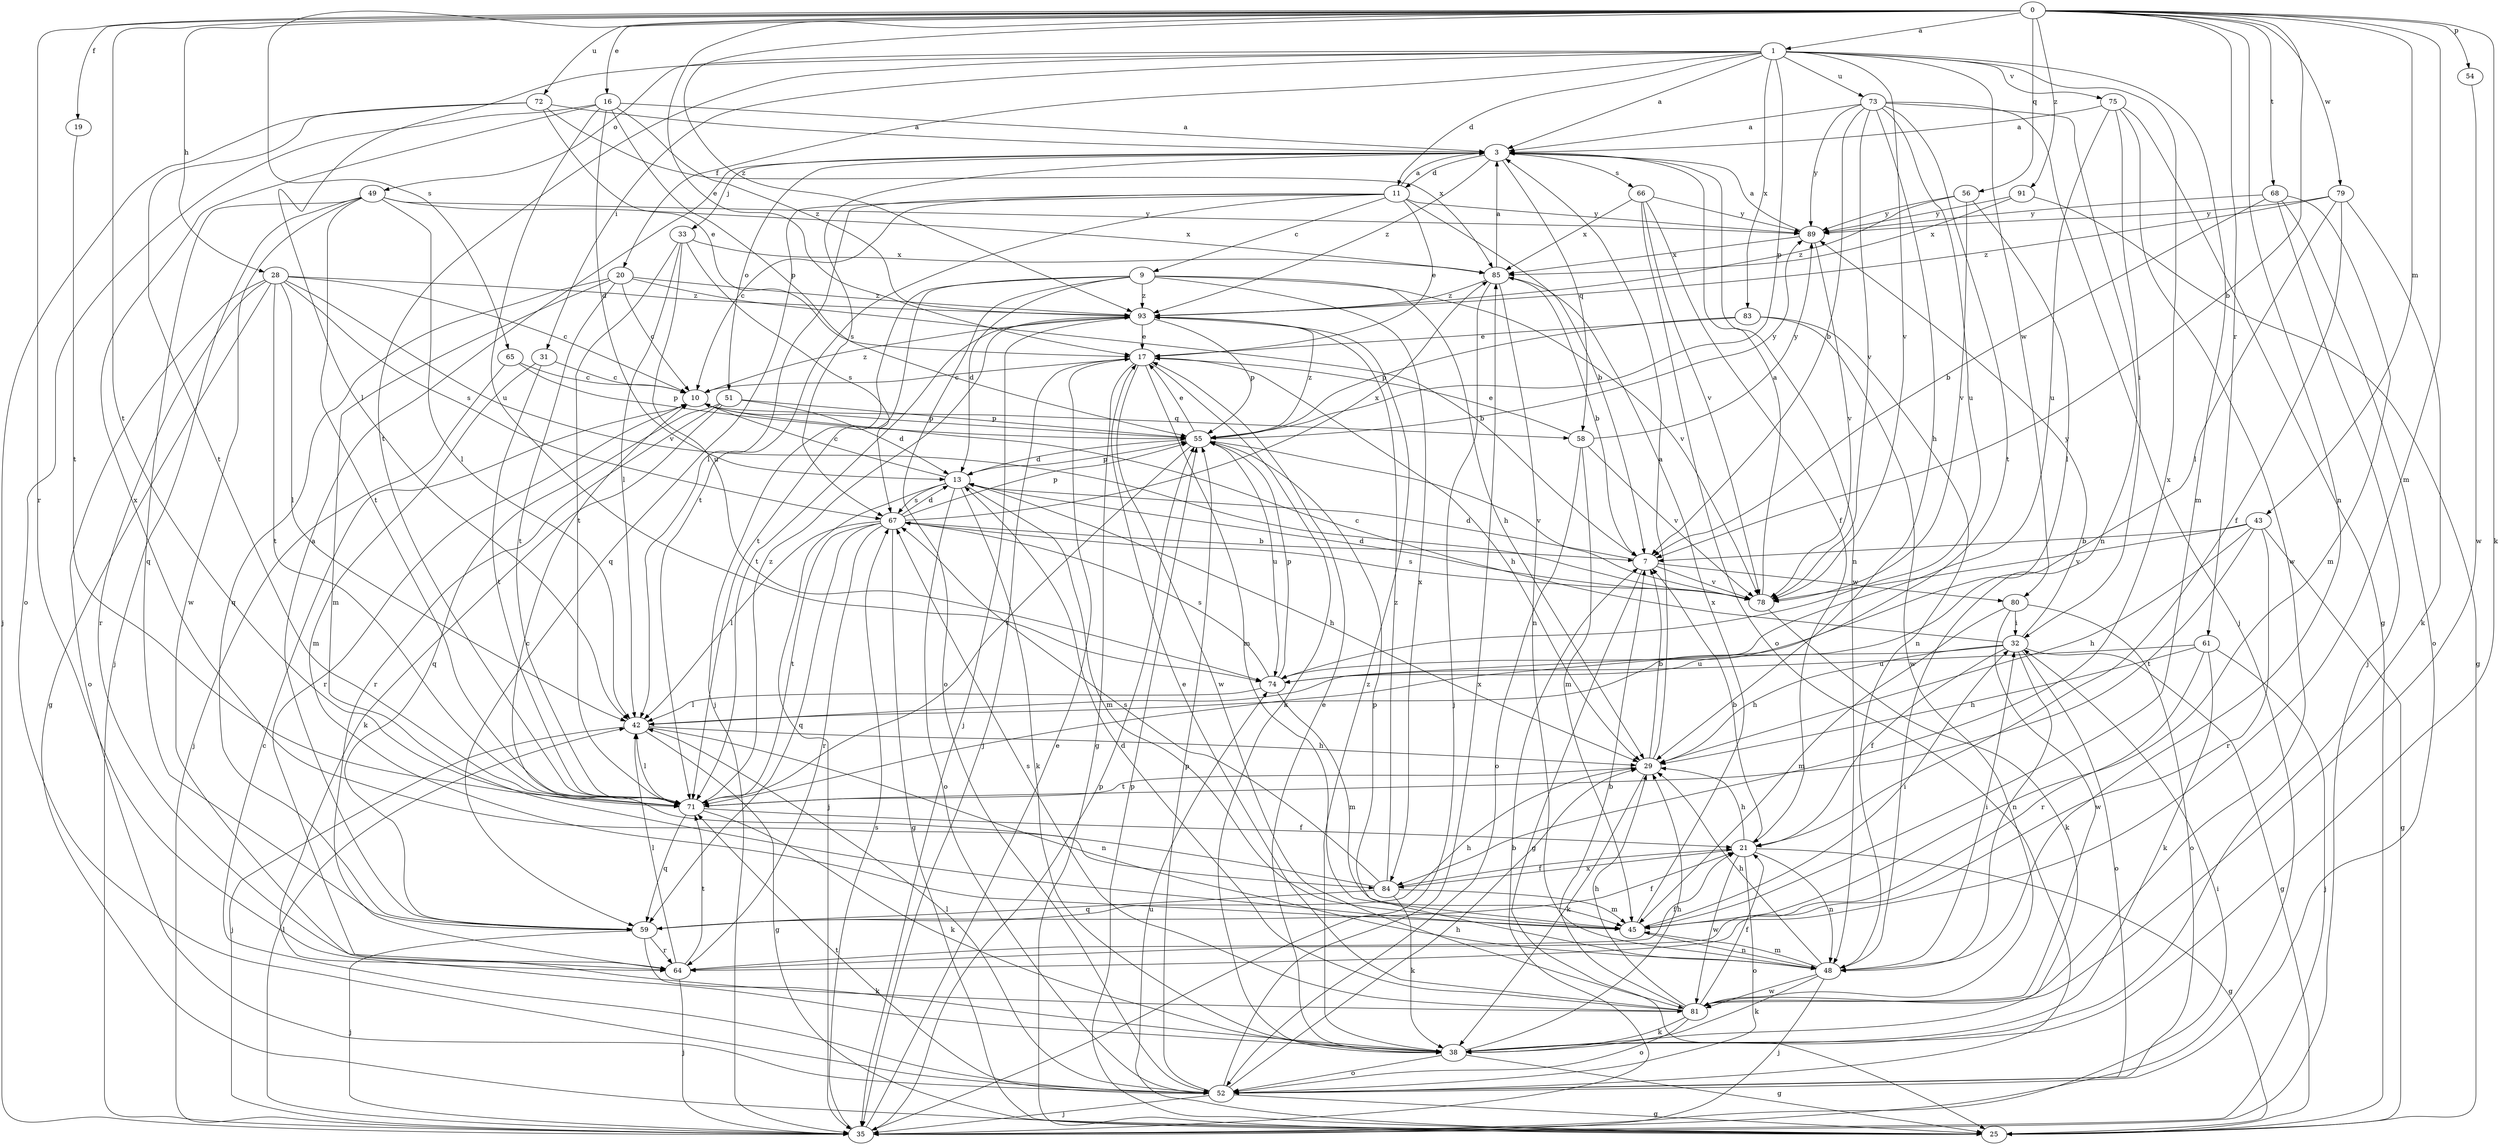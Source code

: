 strict digraph  {
0;
1;
3;
7;
9;
10;
11;
13;
16;
17;
19;
20;
21;
25;
28;
29;
31;
32;
33;
35;
38;
42;
43;
45;
48;
49;
51;
52;
54;
55;
56;
58;
59;
61;
64;
65;
66;
67;
68;
71;
72;
73;
74;
75;
78;
79;
80;
81;
83;
84;
85;
89;
91;
93;
0 -> 1  [label=a];
0 -> 7  [label=b];
0 -> 16  [label=e];
0 -> 17  [label=e];
0 -> 19  [label=f];
0 -> 28  [label=h];
0 -> 38  [label=k];
0 -> 43  [label=m];
0 -> 45  [label=m];
0 -> 48  [label=n];
0 -> 54  [label=p];
0 -> 56  [label=q];
0 -> 61  [label=r];
0 -> 64  [label=r];
0 -> 65  [label=s];
0 -> 68  [label=t];
0 -> 71  [label=t];
0 -> 72  [label=u];
0 -> 79  [label=w];
0 -> 91  [label=z];
0 -> 93  [label=z];
1 -> 3  [label=a];
1 -> 11  [label=d];
1 -> 20  [label=f];
1 -> 31  [label=i];
1 -> 42  [label=l];
1 -> 45  [label=m];
1 -> 49  [label=o];
1 -> 55  [label=p];
1 -> 71  [label=t];
1 -> 73  [label=u];
1 -> 75  [label=v];
1 -> 78  [label=v];
1 -> 80  [label=w];
1 -> 83  [label=x];
1 -> 84  [label=x];
3 -> 11  [label=d];
3 -> 33  [label=j];
3 -> 48  [label=n];
3 -> 51  [label=o];
3 -> 58  [label=q];
3 -> 66  [label=s];
3 -> 67  [label=s];
3 -> 93  [label=z];
7 -> 13  [label=d];
7 -> 25  [label=g];
7 -> 78  [label=v];
7 -> 80  [label=w];
9 -> 13  [label=d];
9 -> 29  [label=h];
9 -> 35  [label=j];
9 -> 52  [label=o];
9 -> 71  [label=t];
9 -> 78  [label=v];
9 -> 84  [label=x];
9 -> 93  [label=z];
10 -> 55  [label=p];
10 -> 58  [label=q];
10 -> 64  [label=r];
10 -> 93  [label=z];
11 -> 3  [label=a];
11 -> 7  [label=b];
11 -> 9  [label=c];
11 -> 10  [label=c];
11 -> 17  [label=e];
11 -> 42  [label=l];
11 -> 59  [label=q];
11 -> 71  [label=t];
11 -> 89  [label=y];
13 -> 10  [label=c];
13 -> 29  [label=h];
13 -> 35  [label=j];
13 -> 38  [label=k];
13 -> 45  [label=m];
13 -> 52  [label=o];
13 -> 55  [label=p];
13 -> 67  [label=s];
16 -> 3  [label=a];
16 -> 13  [label=d];
16 -> 52  [label=o];
16 -> 55  [label=p];
16 -> 74  [label=u];
16 -> 84  [label=x];
16 -> 93  [label=z];
17 -> 10  [label=c];
17 -> 25  [label=g];
17 -> 29  [label=h];
17 -> 35  [label=j];
17 -> 38  [label=k];
17 -> 45  [label=m];
17 -> 81  [label=w];
19 -> 71  [label=t];
20 -> 7  [label=b];
20 -> 10  [label=c];
20 -> 45  [label=m];
20 -> 59  [label=q];
20 -> 71  [label=t];
20 -> 93  [label=z];
21 -> 7  [label=b];
21 -> 25  [label=g];
21 -> 29  [label=h];
21 -> 48  [label=n];
21 -> 52  [label=o];
21 -> 81  [label=w];
21 -> 84  [label=x];
25 -> 55  [label=p];
25 -> 74  [label=u];
28 -> 10  [label=c];
28 -> 25  [label=g];
28 -> 42  [label=l];
28 -> 52  [label=o];
28 -> 64  [label=r];
28 -> 67  [label=s];
28 -> 71  [label=t];
28 -> 78  [label=v];
28 -> 93  [label=z];
29 -> 3  [label=a];
29 -> 7  [label=b];
29 -> 38  [label=k];
29 -> 71  [label=t];
31 -> 10  [label=c];
31 -> 45  [label=m];
31 -> 71  [label=t];
32 -> 10  [label=c];
32 -> 21  [label=f];
32 -> 25  [label=g];
32 -> 29  [label=h];
32 -> 48  [label=n];
32 -> 52  [label=o];
32 -> 74  [label=u];
32 -> 89  [label=y];
33 -> 42  [label=l];
33 -> 67  [label=s];
33 -> 71  [label=t];
33 -> 74  [label=u];
33 -> 85  [label=x];
35 -> 7  [label=b];
35 -> 17  [label=e];
35 -> 32  [label=i];
35 -> 42  [label=l];
35 -> 55  [label=p];
35 -> 67  [label=s];
38 -> 17  [label=e];
38 -> 25  [label=g];
38 -> 29  [label=h];
38 -> 52  [label=o];
38 -> 93  [label=z];
42 -> 25  [label=g];
42 -> 29  [label=h];
42 -> 35  [label=j];
42 -> 48  [label=n];
43 -> 7  [label=b];
43 -> 25  [label=g];
43 -> 29  [label=h];
43 -> 64  [label=r];
43 -> 71  [label=t];
43 -> 78  [label=v];
45 -> 32  [label=i];
45 -> 48  [label=n];
45 -> 85  [label=x];
48 -> 29  [label=h];
48 -> 32  [label=i];
48 -> 35  [label=j];
48 -> 38  [label=k];
48 -> 45  [label=m];
48 -> 55  [label=p];
48 -> 81  [label=w];
49 -> 35  [label=j];
49 -> 42  [label=l];
49 -> 59  [label=q];
49 -> 71  [label=t];
49 -> 81  [label=w];
49 -> 85  [label=x];
49 -> 89  [label=y];
51 -> 13  [label=d];
51 -> 38  [label=k];
51 -> 55  [label=p];
51 -> 59  [label=q];
51 -> 64  [label=r];
52 -> 10  [label=c];
52 -> 25  [label=g];
52 -> 29  [label=h];
52 -> 35  [label=j];
52 -> 42  [label=l];
52 -> 55  [label=p];
52 -> 71  [label=t];
52 -> 85  [label=x];
54 -> 81  [label=w];
55 -> 13  [label=d];
55 -> 17  [label=e];
55 -> 71  [label=t];
55 -> 74  [label=u];
55 -> 78  [label=v];
55 -> 89  [label=y];
55 -> 93  [label=z];
56 -> 42  [label=l];
56 -> 78  [label=v];
56 -> 89  [label=y];
56 -> 93  [label=z];
58 -> 17  [label=e];
58 -> 45  [label=m];
58 -> 52  [label=o];
58 -> 78  [label=v];
58 -> 89  [label=y];
59 -> 3  [label=a];
59 -> 21  [label=f];
59 -> 29  [label=h];
59 -> 35  [label=j];
59 -> 38  [label=k];
59 -> 64  [label=r];
61 -> 29  [label=h];
61 -> 35  [label=j];
61 -> 38  [label=k];
61 -> 64  [label=r];
61 -> 74  [label=u];
64 -> 21  [label=f];
64 -> 35  [label=j];
64 -> 42  [label=l];
64 -> 71  [label=t];
65 -> 10  [label=c];
65 -> 35  [label=j];
65 -> 55  [label=p];
66 -> 21  [label=f];
66 -> 52  [label=o];
66 -> 78  [label=v];
66 -> 85  [label=x];
66 -> 89  [label=y];
67 -> 7  [label=b];
67 -> 13  [label=d];
67 -> 25  [label=g];
67 -> 42  [label=l];
67 -> 55  [label=p];
67 -> 59  [label=q];
67 -> 64  [label=r];
67 -> 71  [label=t];
67 -> 85  [label=x];
68 -> 7  [label=b];
68 -> 35  [label=j];
68 -> 45  [label=m];
68 -> 52  [label=o];
68 -> 89  [label=y];
71 -> 21  [label=f];
71 -> 38  [label=k];
71 -> 42  [label=l];
71 -> 59  [label=q];
71 -> 93  [label=z];
72 -> 3  [label=a];
72 -> 17  [label=e];
72 -> 35  [label=j];
72 -> 71  [label=t];
72 -> 85  [label=x];
73 -> 3  [label=a];
73 -> 7  [label=b];
73 -> 29  [label=h];
73 -> 35  [label=j];
73 -> 48  [label=n];
73 -> 71  [label=t];
73 -> 74  [label=u];
73 -> 78  [label=v];
73 -> 89  [label=y];
74 -> 42  [label=l];
74 -> 45  [label=m];
74 -> 55  [label=p];
74 -> 67  [label=s];
75 -> 3  [label=a];
75 -> 25  [label=g];
75 -> 32  [label=i];
75 -> 74  [label=u];
75 -> 81  [label=w];
78 -> 3  [label=a];
78 -> 13  [label=d];
78 -> 38  [label=k];
78 -> 67  [label=s];
79 -> 21  [label=f];
79 -> 38  [label=k];
79 -> 42  [label=l];
79 -> 89  [label=y];
79 -> 93  [label=z];
80 -> 32  [label=i];
80 -> 45  [label=m];
80 -> 52  [label=o];
80 -> 81  [label=w];
81 -> 7  [label=b];
81 -> 13  [label=d];
81 -> 17  [label=e];
81 -> 21  [label=f];
81 -> 29  [label=h];
81 -> 38  [label=k];
81 -> 52  [label=o];
81 -> 67  [label=s];
83 -> 17  [label=e];
83 -> 48  [label=n];
83 -> 55  [label=p];
83 -> 81  [label=w];
84 -> 10  [label=c];
84 -> 21  [label=f];
84 -> 38  [label=k];
84 -> 45  [label=m];
84 -> 59  [label=q];
84 -> 67  [label=s];
84 -> 93  [label=z];
85 -> 3  [label=a];
85 -> 7  [label=b];
85 -> 35  [label=j];
85 -> 48  [label=n];
85 -> 93  [label=z];
89 -> 3  [label=a];
89 -> 78  [label=v];
89 -> 85  [label=x];
91 -> 25  [label=g];
91 -> 85  [label=x];
91 -> 89  [label=y];
93 -> 17  [label=e];
93 -> 35  [label=j];
93 -> 55  [label=p];
93 -> 71  [label=t];
}
